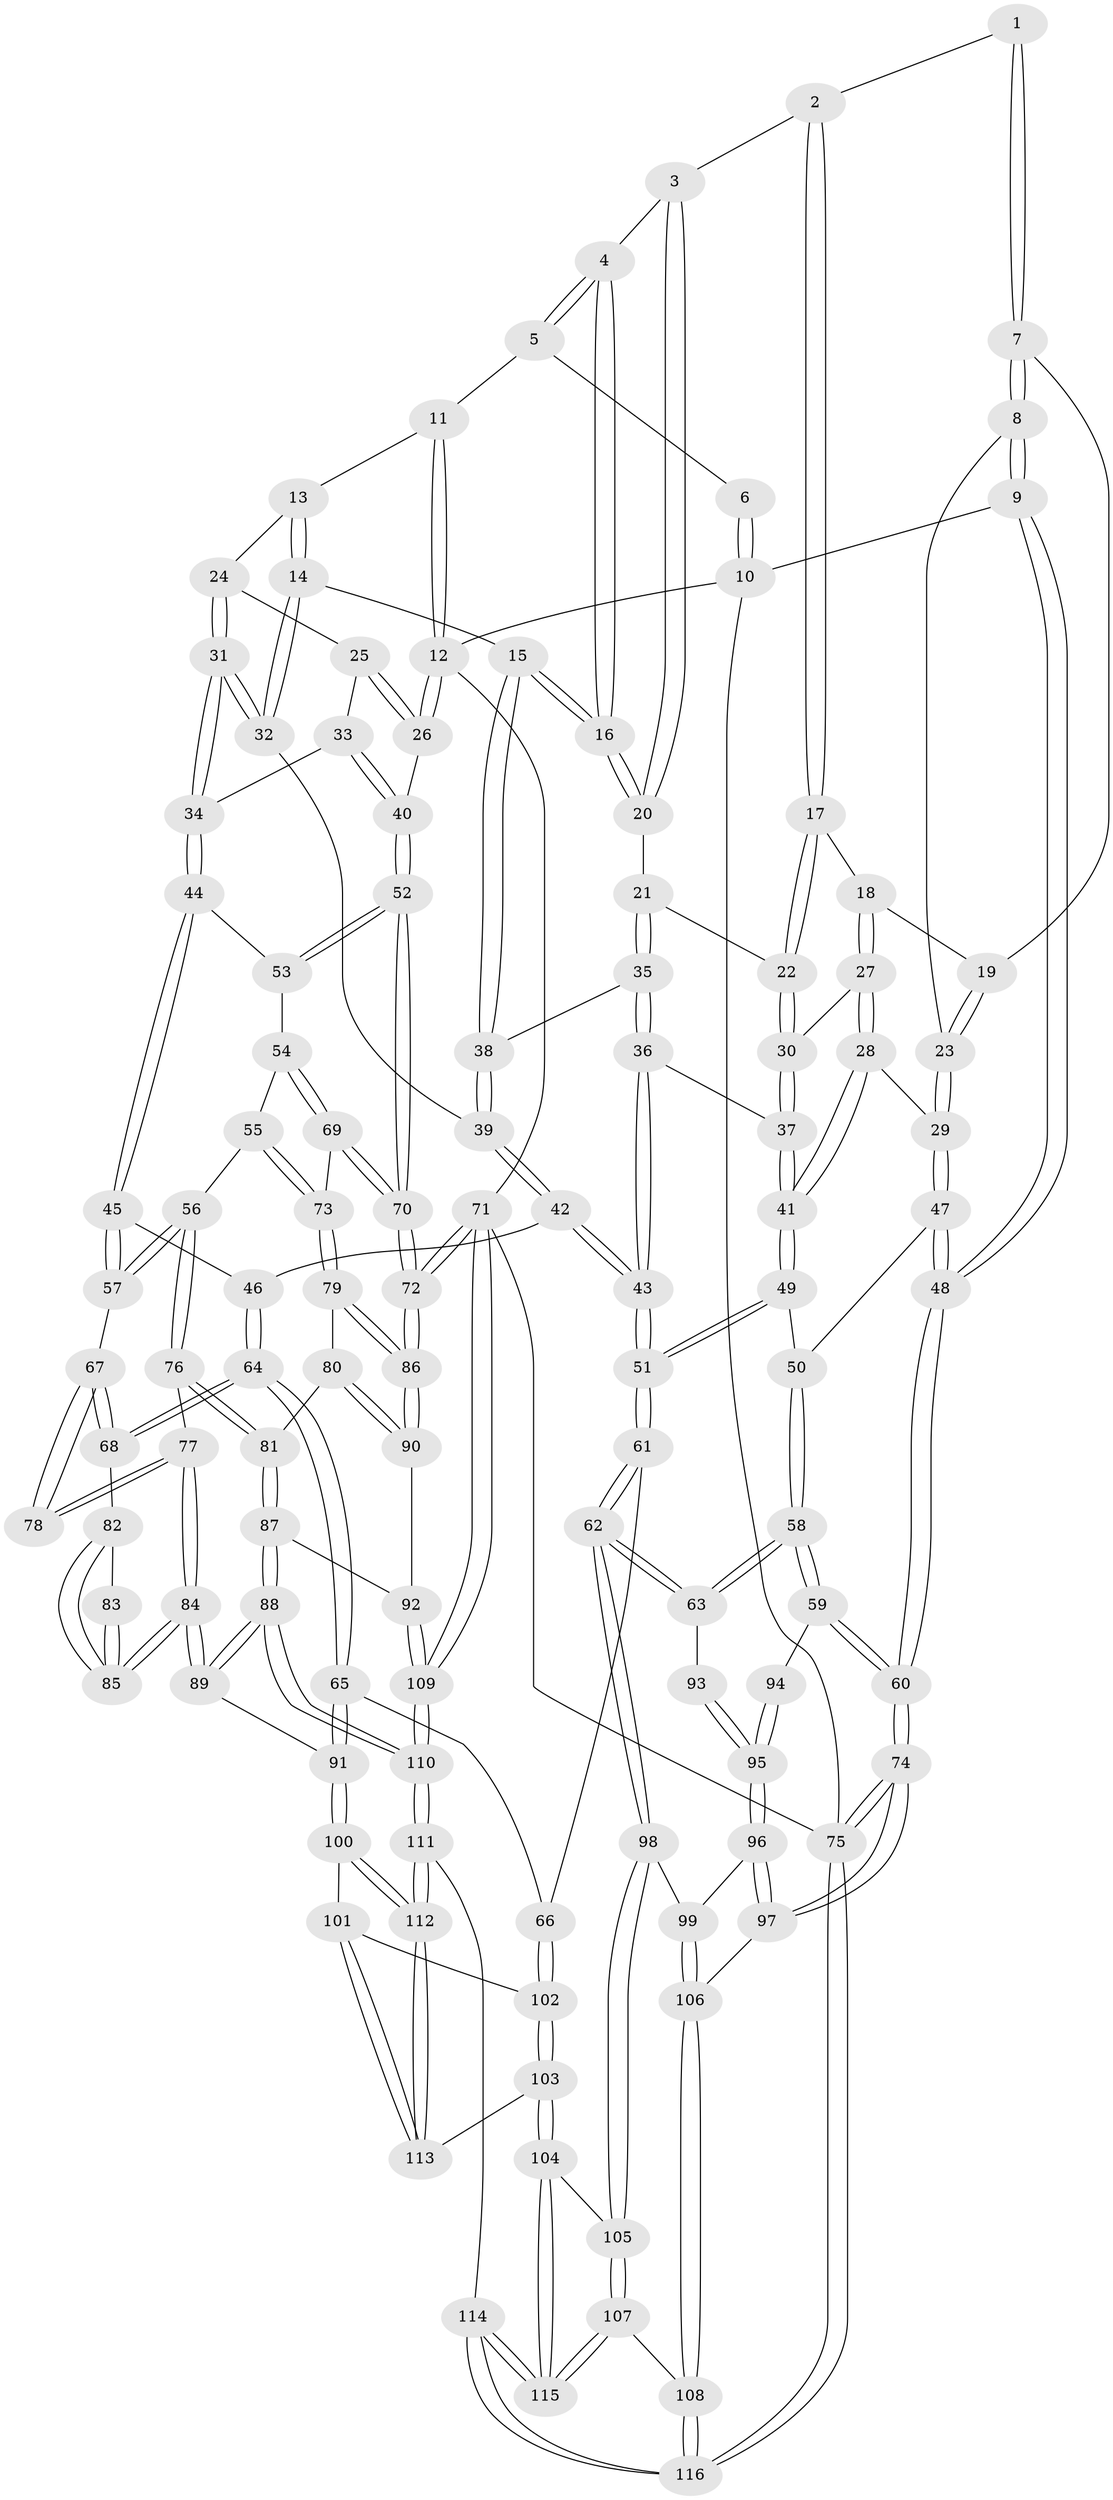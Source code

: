 // coarse degree distribution, {3: 0.5857142857142857, 6: 0.014285714285714285, 4: 0.35714285714285715, 1: 0.014285714285714285, 2: 0.02857142857142857}
// Generated by graph-tools (version 1.1) at 2025/38/03/04/25 23:38:23]
// undirected, 116 vertices, 287 edges
graph export_dot {
  node [color=gray90,style=filled];
  1 [pos="+0.22690333926507614+0"];
  2 [pos="+0.3720466695691929+0.05567648528366785"];
  3 [pos="+0.5176018093900644+0"];
  4 [pos="+0.5224674804333592+0"];
  5 [pos="+0.5625108431439403+0"];
  6 [pos="+0.17954007957515938+0"];
  7 [pos="+0.2514415458574716+0.05443260795347224"];
  8 [pos="+0.0841170819138047+0.12235134975814838"];
  9 [pos="+0+0"];
  10 [pos="+0+0"];
  11 [pos="+0.710940972922055+0"];
  12 [pos="+1+0"];
  13 [pos="+0.74849760210983+0.047115093793675906"];
  14 [pos="+0.6024225914440957+0.16547733893085032"];
  15 [pos="+0.5704053355700394+0.1620859841895362"];
  16 [pos="+0.5685042197922506+0.1561007637810784"];
  17 [pos="+0.3335491194413074+0.105624202074754"];
  18 [pos="+0.3057787518954563+0.10322934829370095"];
  19 [pos="+0.25338119400508585+0.05776015120189961"];
  20 [pos="+0.4245328019850176+0.12483550680102905"];
  21 [pos="+0.393425063707196+0.15855384180817475"];
  22 [pos="+0.37755657238172435+0.15118068074466082"];
  23 [pos="+0.14798157826304492+0.24355768207342218"];
  24 [pos="+0.7792913566120723+0.10498451644069673"];
  25 [pos="+0.9386974146399105+0.08997444687094243"];
  26 [pos="+1+0"];
  27 [pos="+0.23564470351983527+0.23647265173698884"];
  28 [pos="+0.20040782551737887+0.24265560289166263"];
  29 [pos="+0.1482248796316056+0.24434453590927072"];
  30 [pos="+0.277948180192269+0.24876630873548963"];
  31 [pos="+0.7763299258816577+0.2395497441603043"];
  32 [pos="+0.682151739365328+0.20880847068135053"];
  33 [pos="+0.8939143256741694+0.22168310239943465"];
  34 [pos="+0.8055052129187762+0.2862996034589324"];
  35 [pos="+0.45344782324519917+0.25123896735245754"];
  36 [pos="+0.43477574255280027+0.29141020942266327"];
  37 [pos="+0.3321995700238379+0.2844577718087894"];
  38 [pos="+0.5430740331088049+0.20165937212016033"];
  39 [pos="+0.6072622227088115+0.31063469448792236"];
  40 [pos="+1+0.2499624150977292"];
  41 [pos="+0.28814148993347016+0.3858174662096013"];
  42 [pos="+0.6300809381448782+0.3839151271549957"];
  43 [pos="+0.46141462842232805+0.39476339372161934"];
  44 [pos="+0.805402012596802+0.29787301692720847"];
  45 [pos="+0.6880205194555797+0.3997697831060009"];
  46 [pos="+0.6594266784283822+0.3971118257241054"];
  47 [pos="+0.1056056648391167+0.3150563078779543"];
  48 [pos="+0+0.35159198860536883"];
  49 [pos="+0.283691640413718+0.41879740144083283"];
  50 [pos="+0.13756552289801804+0.38406855612077134"];
  51 [pos="+0.3877058621143965+0.5383497410421162"];
  52 [pos="+1+0.3612603553221165"];
  53 [pos="+0.8074084782783608+0.2995937592100717"];
  54 [pos="+0.8991211938521979+0.4443493151304883"];
  55 [pos="+0.8074137514161859+0.5116113710461381"];
  56 [pos="+0.7819852526795293+0.5205594652562208"];
  57 [pos="+0.7132680297375049+0.47231549973977793"];
  58 [pos="+0.12204556143971032+0.4962545865668415"];
  59 [pos="+0+0.59809366836544"];
  60 [pos="+0+0.602510287760114"];
  61 [pos="+0.38696844498478117+0.5786855954418108"];
  62 [pos="+0.35282859151625684+0.603689431234229"];
  63 [pos="+0.3222430161196237+0.5995211285045404"];
  64 [pos="+0.5332641135669536+0.587354515327156"];
  65 [pos="+0.509620195892619+0.5929534847129302"];
  66 [pos="+0.42767048597226676+0.5946358001971931"];
  67 [pos="+0.683658134642717+0.5314356780015729"];
  68 [pos="+0.5472788437720246+0.5889603262922011"];
  69 [pos="+0.9450699134621968+0.4684516643079317"];
  70 [pos="+1+0.4535021696084751"];
  71 [pos="+1+1"];
  72 [pos="+1+0.6795291971013739"];
  73 [pos="+0.8998504666740995+0.5740304406153502"];
  74 [pos="+0+0.7611690065208166"];
  75 [pos="+0+1"];
  76 [pos="+0.7895246935207775+0.5975502867469374"];
  77 [pos="+0.7366470426047809+0.6150241559708545"];
  78 [pos="+0.6950288656959701+0.5905654541445952"];
  79 [pos="+0.8983386622403504+0.5865193405979678"];
  80 [pos="+0.8609645106779162+0.6226152644113856"];
  81 [pos="+0.8235420805798851+0.6257904514487713"];
  82 [pos="+0.5795858150641265+0.6042782132032616"];
  83 [pos="+0.6938666197042117+0.5913976722502354"];
  84 [pos="+0.6918025873838359+0.7271859972987409"];
  85 [pos="+0.6513265071439348+0.6560234357654611"];
  86 [pos="+1+0.6912974763218375"];
  87 [pos="+0.7822326293519766+0.7463819098833274"];
  88 [pos="+0.7205213771384514+0.7815572530483607"];
  89 [pos="+0.6967850378243359+0.765898420077842"];
  90 [pos="+0.9459518912462891+0.747921922224752"];
  91 [pos="+0.6459114712971017+0.7692617626825842"];
  92 [pos="+0.9345678823049167+0.7576569778664913"];
  93 [pos="+0.24095354264877214+0.6237071878653914"];
  94 [pos="+0.01814471814298378+0.6178211304223179"];
  95 [pos="+0.11174981752763971+0.7158284825783281"];
  96 [pos="+0.12480268381654794+0.7504331773318471"];
  97 [pos="+0+0.7982857778832986"];
  98 [pos="+0.321700721241798+0.7103127834499449"];
  99 [pos="+0.1343669058921606+0.7645209520181384"];
  100 [pos="+0.5541428450623654+0.8026379943770997"];
  101 [pos="+0.5521551209806161+0.8017447062854683"];
  102 [pos="+0.49716283200341843+0.7289570542262311"];
  103 [pos="+0.39242009811770506+0.8533648258599681"];
  104 [pos="+0.37529641829481525+0.8486790656654423"];
  105 [pos="+0.32409783223659766+0.7420348362249819"];
  106 [pos="+0.13138600146204188+0.8610779487821507"];
  107 [pos="+0.18779730048319115+0.8805397015436887"];
  108 [pos="+0.1351946370749762+0.8696382504809328"];
  109 [pos="+0.8241986686166893+1"];
  110 [pos="+0.821238671047244+1"];
  111 [pos="+0.5997308021777062+1"];
  112 [pos="+0.569517623532554+1"];
  113 [pos="+0.4067974710716991+0.8593835673557704"];
  114 [pos="+0.31438977404620366+1"];
  115 [pos="+0.2860839469347413+0.9661459420269684"];
  116 [pos="+0+1"];
  1 -- 2;
  1 -- 7;
  1 -- 7;
  2 -- 3;
  2 -- 17;
  2 -- 17;
  3 -- 4;
  3 -- 20;
  3 -- 20;
  4 -- 5;
  4 -- 5;
  4 -- 16;
  4 -- 16;
  5 -- 6;
  5 -- 11;
  6 -- 10;
  6 -- 10;
  7 -- 8;
  7 -- 8;
  7 -- 19;
  8 -- 9;
  8 -- 9;
  8 -- 23;
  9 -- 10;
  9 -- 48;
  9 -- 48;
  10 -- 12;
  10 -- 75;
  11 -- 12;
  11 -- 12;
  11 -- 13;
  12 -- 26;
  12 -- 26;
  12 -- 71;
  13 -- 14;
  13 -- 14;
  13 -- 24;
  14 -- 15;
  14 -- 32;
  14 -- 32;
  15 -- 16;
  15 -- 16;
  15 -- 38;
  15 -- 38;
  16 -- 20;
  16 -- 20;
  17 -- 18;
  17 -- 22;
  17 -- 22;
  18 -- 19;
  18 -- 27;
  18 -- 27;
  19 -- 23;
  19 -- 23;
  20 -- 21;
  21 -- 22;
  21 -- 35;
  21 -- 35;
  22 -- 30;
  22 -- 30;
  23 -- 29;
  23 -- 29;
  24 -- 25;
  24 -- 31;
  24 -- 31;
  25 -- 26;
  25 -- 26;
  25 -- 33;
  26 -- 40;
  27 -- 28;
  27 -- 28;
  27 -- 30;
  28 -- 29;
  28 -- 41;
  28 -- 41;
  29 -- 47;
  29 -- 47;
  30 -- 37;
  30 -- 37;
  31 -- 32;
  31 -- 32;
  31 -- 34;
  31 -- 34;
  32 -- 39;
  33 -- 34;
  33 -- 40;
  33 -- 40;
  34 -- 44;
  34 -- 44;
  35 -- 36;
  35 -- 36;
  35 -- 38;
  36 -- 37;
  36 -- 43;
  36 -- 43;
  37 -- 41;
  37 -- 41;
  38 -- 39;
  38 -- 39;
  39 -- 42;
  39 -- 42;
  40 -- 52;
  40 -- 52;
  41 -- 49;
  41 -- 49;
  42 -- 43;
  42 -- 43;
  42 -- 46;
  43 -- 51;
  43 -- 51;
  44 -- 45;
  44 -- 45;
  44 -- 53;
  45 -- 46;
  45 -- 57;
  45 -- 57;
  46 -- 64;
  46 -- 64;
  47 -- 48;
  47 -- 48;
  47 -- 50;
  48 -- 60;
  48 -- 60;
  49 -- 50;
  49 -- 51;
  49 -- 51;
  50 -- 58;
  50 -- 58;
  51 -- 61;
  51 -- 61;
  52 -- 53;
  52 -- 53;
  52 -- 70;
  52 -- 70;
  53 -- 54;
  54 -- 55;
  54 -- 69;
  54 -- 69;
  55 -- 56;
  55 -- 73;
  55 -- 73;
  56 -- 57;
  56 -- 57;
  56 -- 76;
  56 -- 76;
  57 -- 67;
  58 -- 59;
  58 -- 59;
  58 -- 63;
  58 -- 63;
  59 -- 60;
  59 -- 60;
  59 -- 94;
  60 -- 74;
  60 -- 74;
  61 -- 62;
  61 -- 62;
  61 -- 66;
  62 -- 63;
  62 -- 63;
  62 -- 98;
  62 -- 98;
  63 -- 93;
  64 -- 65;
  64 -- 65;
  64 -- 68;
  64 -- 68;
  65 -- 66;
  65 -- 91;
  65 -- 91;
  66 -- 102;
  66 -- 102;
  67 -- 68;
  67 -- 68;
  67 -- 78;
  67 -- 78;
  68 -- 82;
  69 -- 70;
  69 -- 70;
  69 -- 73;
  70 -- 72;
  70 -- 72;
  71 -- 72;
  71 -- 72;
  71 -- 109;
  71 -- 109;
  71 -- 75;
  72 -- 86;
  72 -- 86;
  73 -- 79;
  73 -- 79;
  74 -- 75;
  74 -- 75;
  74 -- 97;
  74 -- 97;
  75 -- 116;
  75 -- 116;
  76 -- 77;
  76 -- 81;
  76 -- 81;
  77 -- 78;
  77 -- 78;
  77 -- 84;
  77 -- 84;
  79 -- 80;
  79 -- 86;
  79 -- 86;
  80 -- 81;
  80 -- 90;
  80 -- 90;
  81 -- 87;
  81 -- 87;
  82 -- 83;
  82 -- 85;
  82 -- 85;
  83 -- 85;
  83 -- 85;
  84 -- 85;
  84 -- 85;
  84 -- 89;
  84 -- 89;
  86 -- 90;
  86 -- 90;
  87 -- 88;
  87 -- 88;
  87 -- 92;
  88 -- 89;
  88 -- 89;
  88 -- 110;
  88 -- 110;
  89 -- 91;
  90 -- 92;
  91 -- 100;
  91 -- 100;
  92 -- 109;
  92 -- 109;
  93 -- 95;
  93 -- 95;
  94 -- 95;
  94 -- 95;
  95 -- 96;
  95 -- 96;
  96 -- 97;
  96 -- 97;
  96 -- 99;
  97 -- 106;
  98 -- 99;
  98 -- 105;
  98 -- 105;
  99 -- 106;
  99 -- 106;
  100 -- 101;
  100 -- 112;
  100 -- 112;
  101 -- 102;
  101 -- 113;
  101 -- 113;
  102 -- 103;
  102 -- 103;
  103 -- 104;
  103 -- 104;
  103 -- 113;
  104 -- 105;
  104 -- 115;
  104 -- 115;
  105 -- 107;
  105 -- 107;
  106 -- 108;
  106 -- 108;
  107 -- 108;
  107 -- 115;
  107 -- 115;
  108 -- 116;
  108 -- 116;
  109 -- 110;
  109 -- 110;
  110 -- 111;
  110 -- 111;
  111 -- 112;
  111 -- 112;
  111 -- 114;
  112 -- 113;
  112 -- 113;
  114 -- 115;
  114 -- 115;
  114 -- 116;
  114 -- 116;
}
